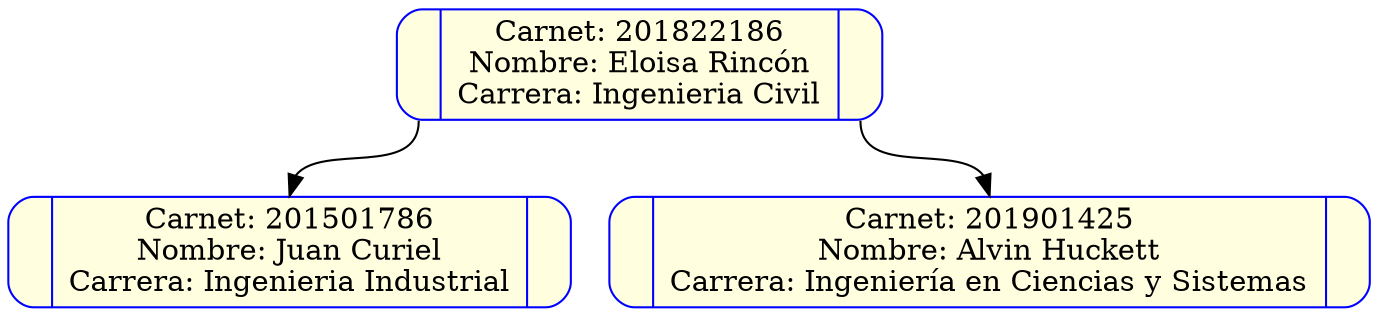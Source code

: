digraph G{
node[color="blue",style="rounded,filled",fillcolor=lightyellow, shape=record];
node67178472[label="<f0>|<f1> Carnet: 201822186\nNombre: Eloisa Rincón\nCarrera: Ingenieria Civil|<f2>"];
node67178448[label="<f0>|<f1>Carnet: 201501786\nNombre: Juan Curiel\nCarrera: Ingenieria Industrial|<f2>"];
node67178472:f0->node67178448:<f1>
node67178424[label="<f0>|<f1>Carnet: 201901425\nNombre: Alvin Huckett\nCarrera: Ingeniería en Ciencias y Sistemas|<f2>"];
node67178472:f2->node67178424:<f1>
}
